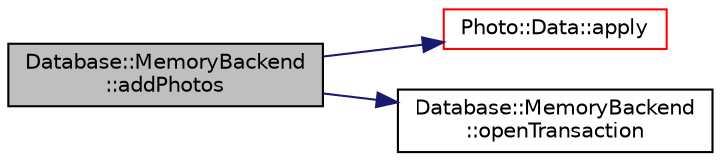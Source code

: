 digraph "Database::MemoryBackend::addPhotos"
{
 // LATEX_PDF_SIZE
  edge [fontname="Helvetica",fontsize="10",labelfontname="Helvetica",labelfontsize="10"];
  node [fontname="Helvetica",fontsize="10",shape=record];
  rankdir="LR";
  Node1 [label="Database::MemoryBackend\l::addPhotos",height=0.2,width=0.4,color="black", fillcolor="grey75", style="filled", fontcolor="black",tooltip="Add photos to database."];
  Node1 -> Node2 [color="midnightblue",fontsize="10",style="solid",fontname="Helvetica"];
  Node2 [label="Photo::Data::apply",height=0.2,width=0.4,color="red", fillcolor="white", style="filled",URL="$struct_photo_1_1_data.html#a08fbe960d4ddc3a2c2c49dd6a82acf25",tooltip=" "];
  Node1 -> Node6 [color="midnightblue",fontsize="10",style="solid",fontname="Helvetica"];
  Node6 [label="Database::MemoryBackend\l::openTransaction",height=0.2,width=0.4,color="black", fillcolor="white", style="filled",URL="$class_database_1_1_memory_backend.html#a9a4c01c32827fd52e6491b096165fe1d",tooltip="begin transaction"];
}
